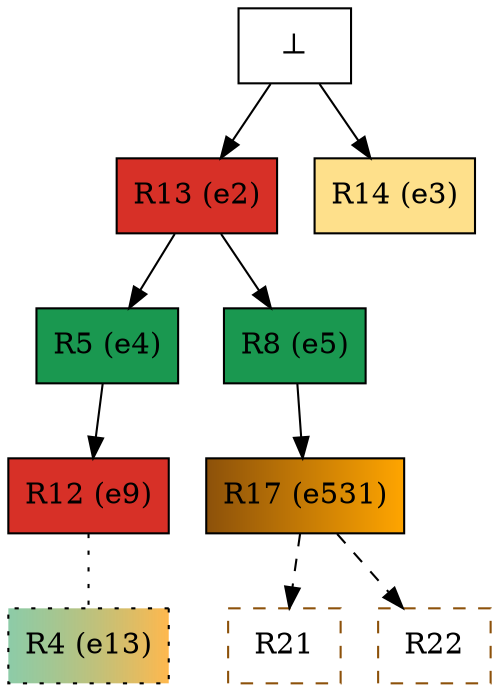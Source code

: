 digraph test {
  e2 -> e4;
  e2 -> e5;
  e4 -> e9;
  e9 -> e13 [arrowhead=none style=dotted];
  e5 -> e531;
  e531 -> r21 [color="black" style=dashed];
  e531 -> r22 [color="black" style=dashed];
  e0 -> e2;
  e0 -> e3;
  e2 [color="black" fillcolor="#d73027:#d73027" label="R13 (e2)" shape=box style=filled];
  e3 [color="black" fillcolor="#fee08b:#fee08b" label="R14 (e3)" shape=box style=filled];
  e4 [color="black" fillcolor="#1a9850:#1a9850" label="R5 (e4)" shape=box style=filled];
  e5 [color="black" fillcolor="#1a9850:#1a9850" label="R8 (e5)" shape=box style=filled];
  e9 [color="black" fillcolor="#d73027:#d73027" label="R12 (e9)" shape=box style=filled];
  e13 [color="black" fillcolor="#1a98507f:#ff9900b1" label="R4 (e13)" shape=box style="filled,dotted"];
  e531 [color="black" fillcolor="#8c510a:orange" label="R17 (e531)" shape=box style=filled];
  e0 [fillcolor="white" label="⊥" shape=box style=filled];
  r21 [fillcolor="transparent" color="#8c510a" label=R21 shape=box style=dashed];
  r22 [fillcolor="transparent" color="#8c510a" label=R22 shape=box style=dashed];
}
